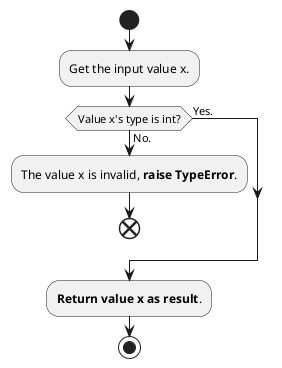 @startuml

start

:Get the input value x.;

if (Value x's type is int?) then (Yes.)
else (No.)
    :The value x is invalid, **raise TypeError**.;
    end
endif

:**Return value x as result**.;

stop

@enduml